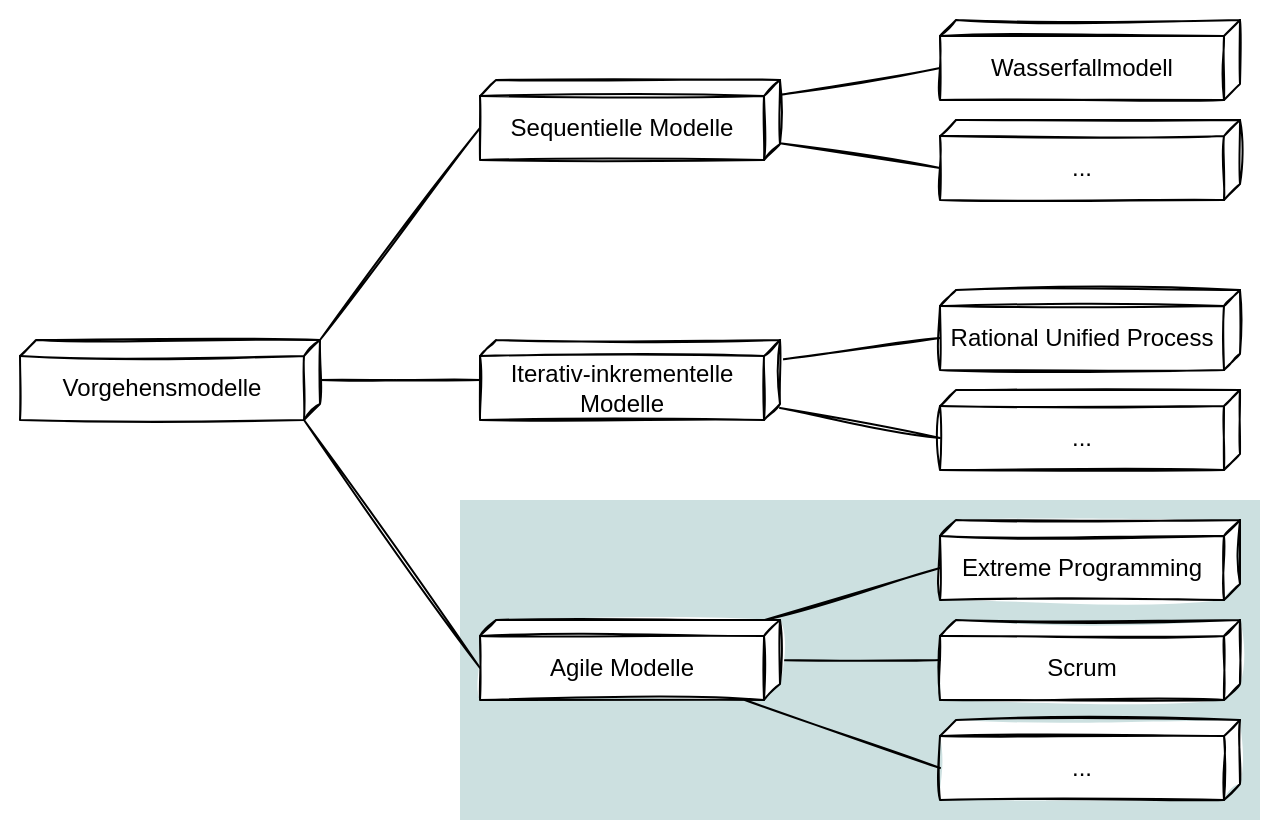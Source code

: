 <mxfile version="22.1.21" type="device">
  <diagram id="BUvfRwf0zNBMPw8hF7Nk" name="Seite-1">
    <mxGraphModel dx="1434" dy="782" grid="1" gridSize="10" guides="1" tooltips="1" connect="1" arrows="1" fold="1" page="1" pageScale="1" pageWidth="1169" pageHeight="827" math="0" shadow="0">
      <root>
        <mxCell id="0" />
        <mxCell id="1" parent="0" />
        <mxCell id="rCmdb4S8XYp6djSzERX_-1" value="" style="rounded=0;whiteSpace=wrap;html=1;fillColor=none;strokeColor=none;" parent="1" vertex="1">
          <mxGeometry x="450" y="70" width="630" height="410" as="geometry" />
        </mxCell>
        <mxCell id="-PD2Vxn3dhthJd1rQcdL-1" value="" style="rounded=0;whiteSpace=wrap;html=1;strokeColor=none;fillColor=#006666;fillOpacity=20;" parent="1" vertex="1">
          <mxGeometry x="680" y="320" width="400" height="160" as="geometry" />
        </mxCell>
        <mxCell id="HTCuvmp-RIzc3nW0Hrsy-1" value="Wasserfallmodell" style="shape=cube;whiteSpace=wrap;html=1;boundedLbl=1;backgroundOutline=1;darkOpacity=0;darkOpacity2=0;sketch=1;size=8;rotation=0;flipV=0;direction=south;portConstraintRotation=0;fontSize=12;" parent="1" vertex="1">
          <mxGeometry x="920" y="80" width="150" height="40" as="geometry" />
        </mxCell>
        <mxCell id="HTCuvmp-RIzc3nW0Hrsy-2" value="Rational Unified Process" style="shape=cube;whiteSpace=wrap;html=1;boundedLbl=1;backgroundOutline=1;darkOpacity=0;darkOpacity2=0;sketch=1;size=8;rotation=0;flipV=0;direction=south;portConstraintRotation=0;fontSize=12;" parent="1" vertex="1">
          <mxGeometry x="920" y="215" width="150" height="40" as="geometry" />
        </mxCell>
        <mxCell id="HTCuvmp-RIzc3nW0Hrsy-3" value="..." style="shape=cube;whiteSpace=wrap;html=1;boundedLbl=1;backgroundOutline=1;darkOpacity=0;darkOpacity2=0;sketch=1;size=8;rotation=0;flipV=0;direction=south;portConstraintRotation=0;fontSize=12;" parent="1" vertex="1">
          <mxGeometry x="920" y="130" width="150" height="40" as="geometry" />
        </mxCell>
        <mxCell id="HTCuvmp-RIzc3nW0Hrsy-4" value="Extreme Programming" style="shape=cube;whiteSpace=wrap;html=1;boundedLbl=1;backgroundOutline=1;darkOpacity=0;darkOpacity2=0;sketch=1;size=8;rotation=0;flipV=0;direction=south;portConstraintRotation=0;fontSize=12;" parent="1" vertex="1">
          <mxGeometry x="920" y="330" width="150" height="40" as="geometry" />
        </mxCell>
        <mxCell id="HTCuvmp-RIzc3nW0Hrsy-5" value="..." style="shape=cube;whiteSpace=wrap;html=1;boundedLbl=1;backgroundOutline=1;darkOpacity=0;darkOpacity2=0;sketch=1;size=8;rotation=0;flipV=0;direction=south;portConstraintRotation=0;fontSize=12;" parent="1" vertex="1">
          <mxGeometry x="920" y="265" width="150" height="40" as="geometry" />
        </mxCell>
        <mxCell id="HTCuvmp-RIzc3nW0Hrsy-6" value="Scrum" style="shape=cube;whiteSpace=wrap;html=1;boundedLbl=1;backgroundOutline=1;darkOpacity=0;darkOpacity2=0;sketch=1;size=8;rotation=0;flipV=0;direction=south;portConstraintRotation=0;fontSize=12;" parent="1" vertex="1">
          <mxGeometry x="920" y="380" width="150" height="40" as="geometry" />
        </mxCell>
        <mxCell id="HTCuvmp-RIzc3nW0Hrsy-7" value="..." style="shape=cube;whiteSpace=wrap;html=1;boundedLbl=1;backgroundOutline=1;darkOpacity=0;darkOpacity2=0;sketch=1;size=8;rotation=0;flipV=0;direction=south;portConstraintRotation=0;fontSize=12;" parent="1" vertex="1">
          <mxGeometry x="920" y="430" width="150" height="40" as="geometry" />
        </mxCell>
        <mxCell id="HTCuvmp-RIzc3nW0Hrsy-8" style="edgeStyle=none;rounded=0;sketch=1;orthogonalLoop=1;jettySize=auto;html=1;entryX=0;entryY=0;entryDx=24;entryDy=150;entryPerimeter=0;shadow=0;endArrow=none;endFill=0;fontSize=12;" parent="1" source="HTCuvmp-RIzc3nW0Hrsy-10" target="HTCuvmp-RIzc3nW0Hrsy-2" edge="1">
          <mxGeometry relative="1" as="geometry" />
        </mxCell>
        <mxCell id="HTCuvmp-RIzc3nW0Hrsy-9" style="edgeStyle=none;rounded=0;sketch=1;orthogonalLoop=1;jettySize=auto;html=1;entryX=0;entryY=0;entryDx=24;entryDy=150;entryPerimeter=0;shadow=0;endArrow=none;endFill=0;fontSize=12;" parent="1" source="HTCuvmp-RIzc3nW0Hrsy-10" target="HTCuvmp-RIzc3nW0Hrsy-5" edge="1">
          <mxGeometry relative="1" as="geometry" />
        </mxCell>
        <mxCell id="HTCuvmp-RIzc3nW0Hrsy-10" value="Iterativ-inkrementelle Modelle" style="shape=cube;whiteSpace=wrap;html=1;boundedLbl=1;backgroundOutline=1;darkOpacity=0;darkOpacity2=0;sketch=1;size=8;rotation=0;flipV=0;direction=south;portConstraintRotation=0;fontSize=12;" parent="1" vertex="1">
          <mxGeometry x="690" y="240" width="150" height="40" as="geometry" />
        </mxCell>
        <mxCell id="HTCuvmp-RIzc3nW0Hrsy-11" style="edgeStyle=none;rounded=0;sketch=1;orthogonalLoop=1;jettySize=auto;html=1;entryX=0;entryY=0;entryDx=24;entryDy=150;entryPerimeter=0;shadow=0;endArrow=none;endFill=0;fontSize=12;" parent="1" source="HTCuvmp-RIzc3nW0Hrsy-13" target="HTCuvmp-RIzc3nW0Hrsy-1" edge="1">
          <mxGeometry relative="1" as="geometry" />
        </mxCell>
        <mxCell id="HTCuvmp-RIzc3nW0Hrsy-12" style="edgeStyle=none;rounded=0;sketch=1;orthogonalLoop=1;jettySize=auto;html=1;entryX=0;entryY=0;entryDx=24;entryDy=150;entryPerimeter=0;shadow=0;endArrow=none;endFill=0;fontSize=12;" parent="1" source="HTCuvmp-RIzc3nW0Hrsy-13" target="HTCuvmp-RIzc3nW0Hrsy-3" edge="1">
          <mxGeometry relative="1" as="geometry" />
        </mxCell>
        <mxCell id="HTCuvmp-RIzc3nW0Hrsy-13" value="Sequentielle Modelle" style="shape=cube;whiteSpace=wrap;html=1;boundedLbl=1;backgroundOutline=1;darkOpacity=0;darkOpacity2=0;sketch=1;size=8;rotation=0;flipV=0;direction=south;portConstraintRotation=0;fontSize=12;" parent="1" vertex="1">
          <mxGeometry x="690" y="110" width="150" height="40" as="geometry" />
        </mxCell>
        <mxCell id="HTCuvmp-RIzc3nW0Hrsy-14" style="edgeStyle=none;rounded=0;sketch=1;orthogonalLoop=1;jettySize=auto;html=1;entryX=0;entryY=0;entryDx=24;entryDy=150;entryPerimeter=0;shadow=0;endArrow=none;endFill=0;fontSize=12;" parent="1" source="HTCuvmp-RIzc3nW0Hrsy-17" target="HTCuvmp-RIzc3nW0Hrsy-4" edge="1">
          <mxGeometry relative="1" as="geometry" />
        </mxCell>
        <mxCell id="HTCuvmp-RIzc3nW0Hrsy-15" style="edgeStyle=none;rounded=0;sketch=1;orthogonalLoop=1;jettySize=auto;html=1;shadow=0;endArrow=none;endFill=0;fontSize=12;" parent="1" source="HTCuvmp-RIzc3nW0Hrsy-17" target="HTCuvmp-RIzc3nW0Hrsy-6" edge="1">
          <mxGeometry relative="1" as="geometry" />
        </mxCell>
        <mxCell id="HTCuvmp-RIzc3nW0Hrsy-16" style="edgeStyle=none;rounded=0;sketch=1;orthogonalLoop=1;jettySize=auto;html=1;entryX=0;entryY=0;entryDx=24;entryDy=150;entryPerimeter=0;shadow=0;endArrow=none;endFill=0;fontSize=12;" parent="1" source="HTCuvmp-RIzc3nW0Hrsy-17" target="HTCuvmp-RIzc3nW0Hrsy-7" edge="1">
          <mxGeometry relative="1" as="geometry" />
        </mxCell>
        <mxCell id="HTCuvmp-RIzc3nW0Hrsy-17" value="Agile Modelle" style="shape=cube;whiteSpace=wrap;html=1;boundedLbl=1;backgroundOutline=1;darkOpacity=0;darkOpacity2=0;sketch=1;size=8;rotation=0;flipV=0;direction=south;portConstraintRotation=0;fontSize=12;" parent="1" vertex="1">
          <mxGeometry x="690" y="380" width="150" height="40" as="geometry" />
        </mxCell>
        <mxCell id="HTCuvmp-RIzc3nW0Hrsy-18" style="rounded=0;sketch=1;orthogonalLoop=1;jettySize=auto;html=1;shadow=0;endArrow=none;endFill=0;fontSize=12;" parent="1" source="HTCuvmp-RIzc3nW0Hrsy-21" target="HTCuvmp-RIzc3nW0Hrsy-10" edge="1">
          <mxGeometry relative="1" as="geometry">
            <mxPoint x="660" y="260" as="targetPoint" />
            <mxPoint x="650" y="300" as="sourcePoint" />
          </mxGeometry>
        </mxCell>
        <mxCell id="HTCuvmp-RIzc3nW0Hrsy-19" style="rounded=0;sketch=1;orthogonalLoop=1;jettySize=auto;html=1;shadow=0;endArrow=none;endFill=0;entryX=0;entryY=0;entryDx=24;entryDy=150;entryPerimeter=0;fontSize=12;exitX=0;exitY=0;exitDx=40;exitDy=8;exitPerimeter=0;" parent="1" source="HTCuvmp-RIzc3nW0Hrsy-21" target="HTCuvmp-RIzc3nW0Hrsy-17" edge="1">
          <mxGeometry relative="1" as="geometry">
            <mxPoint x="510" y="320" as="targetPoint" />
          </mxGeometry>
        </mxCell>
        <mxCell id="HTCuvmp-RIzc3nW0Hrsy-20" style="edgeStyle=none;rounded=0;sketch=1;orthogonalLoop=1;jettySize=auto;html=1;entryX=0;entryY=0;entryDx=24;entryDy=150;entryPerimeter=0;shadow=0;endArrow=none;endFill=0;fontSize=12;exitX=0;exitY=0;exitDx=0;exitDy=0;exitPerimeter=0;" parent="1" source="HTCuvmp-RIzc3nW0Hrsy-21" target="HTCuvmp-RIzc3nW0Hrsy-13" edge="1">
          <mxGeometry relative="1" as="geometry" />
        </mxCell>
        <mxCell id="HTCuvmp-RIzc3nW0Hrsy-21" value="Vorgehensmodelle" style="shape=cube;whiteSpace=wrap;html=1;boundedLbl=1;backgroundOutline=1;darkOpacity=0;darkOpacity2=0;sketch=1;size=8;rotation=0;flipV=0;direction=south;portConstraintRotation=0;fontSize=12;" parent="1" vertex="1">
          <mxGeometry x="460" y="240" width="150" height="40" as="geometry" />
        </mxCell>
      </root>
    </mxGraphModel>
  </diagram>
</mxfile>
